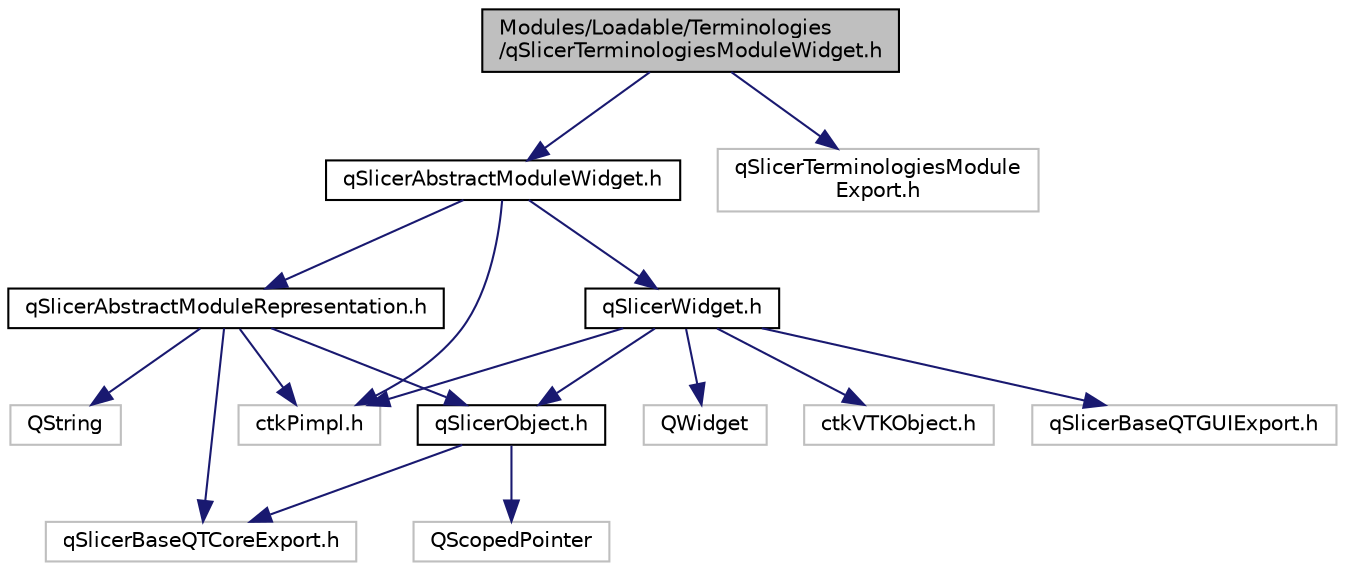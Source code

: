 digraph "Modules/Loadable/Terminologies/qSlicerTerminologiesModuleWidget.h"
{
  bgcolor="transparent";
  edge [fontname="Helvetica",fontsize="10",labelfontname="Helvetica",labelfontsize="10"];
  node [fontname="Helvetica",fontsize="10",shape=record];
  Node0 [label="Modules/Loadable/Terminologies\l/qSlicerTerminologiesModuleWidget.h",height=0.2,width=0.4,color="black", fillcolor="grey75", style="filled", fontcolor="black"];
  Node0 -> Node1 [color="midnightblue",fontsize="10",style="solid",fontname="Helvetica"];
  Node1 [label="qSlicerAbstractModuleWidget.h",height=0.2,width=0.4,color="black",URL="$qSlicerAbstractModuleWidget_8h.html"];
  Node1 -> Node2 [color="midnightblue",fontsize="10",style="solid",fontname="Helvetica"];
  Node2 [label="ctkPimpl.h",height=0.2,width=0.4,color="grey75"];
  Node1 -> Node3 [color="midnightblue",fontsize="10",style="solid",fontname="Helvetica"];
  Node3 [label="qSlicerAbstractModuleRepresentation.h",height=0.2,width=0.4,color="black",URL="$qSlicerAbstractModuleRepresentation_8h.html"];
  Node3 -> Node4 [color="midnightblue",fontsize="10",style="solid",fontname="Helvetica"];
  Node4 [label="QString",height=0.2,width=0.4,color="grey75"];
  Node3 -> Node2 [color="midnightblue",fontsize="10",style="solid",fontname="Helvetica"];
  Node3 -> Node5 [color="midnightblue",fontsize="10",style="solid",fontname="Helvetica"];
  Node5 [label="qSlicerObject.h",height=0.2,width=0.4,color="black",URL="$qSlicerObject_8h.html"];
  Node5 -> Node6 [color="midnightblue",fontsize="10",style="solid",fontname="Helvetica"];
  Node6 [label="QScopedPointer",height=0.2,width=0.4,color="grey75"];
  Node5 -> Node7 [color="midnightblue",fontsize="10",style="solid",fontname="Helvetica"];
  Node7 [label="qSlicerBaseQTCoreExport.h",height=0.2,width=0.4,color="grey75"];
  Node3 -> Node7 [color="midnightblue",fontsize="10",style="solid",fontname="Helvetica"];
  Node1 -> Node8 [color="midnightblue",fontsize="10",style="solid",fontname="Helvetica"];
  Node8 [label="qSlicerWidget.h",height=0.2,width=0.4,color="black",URL="$qSlicerWidget_8h.html"];
  Node8 -> Node9 [color="midnightblue",fontsize="10",style="solid",fontname="Helvetica"];
  Node9 [label="QWidget",height=0.2,width=0.4,color="grey75"];
  Node8 -> Node2 [color="midnightblue",fontsize="10",style="solid",fontname="Helvetica"];
  Node8 -> Node10 [color="midnightblue",fontsize="10",style="solid",fontname="Helvetica"];
  Node10 [label="ctkVTKObject.h",height=0.2,width=0.4,color="grey75"];
  Node8 -> Node5 [color="midnightblue",fontsize="10",style="solid",fontname="Helvetica"];
  Node8 -> Node11 [color="midnightblue",fontsize="10",style="solid",fontname="Helvetica"];
  Node11 [label="qSlicerBaseQTGUIExport.h",height=0.2,width=0.4,color="grey75"];
  Node0 -> Node12 [color="midnightblue",fontsize="10",style="solid",fontname="Helvetica"];
  Node12 [label="qSlicerTerminologiesModule\lExport.h",height=0.2,width=0.4,color="grey75"];
}
